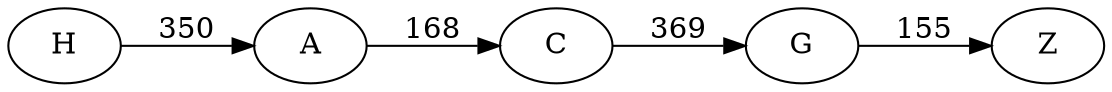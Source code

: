 digraph G {
	rankdir=LR size="8,5"
	H
	A
	H -> A [label=350]
	A
	C
	A -> C [label=168]
	C
	G
	C -> G [label=369]
	G
	Z
	G -> Z [label=155]
}

